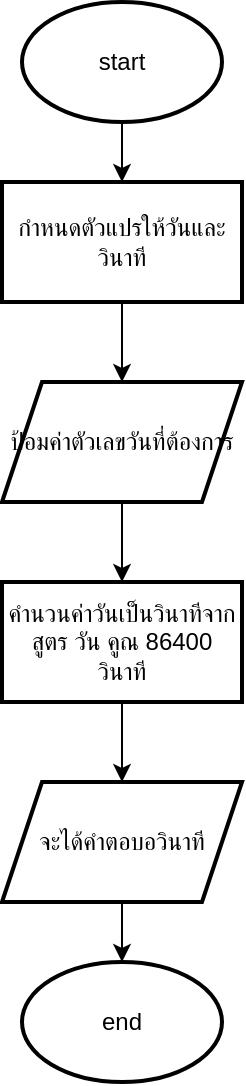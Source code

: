 <mxfile version="24.9.0">
  <diagram name="Page-1" id="raRef1iYdznAiZ_ogh-n">
    <mxGraphModel dx="965" dy="510" grid="1" gridSize="10" guides="1" tooltips="1" connect="1" arrows="1" fold="1" page="1" pageScale="1" pageWidth="850" pageHeight="1100" math="0" shadow="0">
      <root>
        <mxCell id="0" />
        <mxCell id="1" parent="0" />
        <mxCell id="A_0jLxTULJrBuD5DZNzR-3" value="" style="edgeStyle=orthogonalEdgeStyle;rounded=0;orthogonalLoop=1;jettySize=auto;html=1;" edge="1" parent="1" source="A_0jLxTULJrBuD5DZNzR-1" target="A_0jLxTULJrBuD5DZNzR-2">
          <mxGeometry relative="1" as="geometry" />
        </mxCell>
        <mxCell id="A_0jLxTULJrBuD5DZNzR-1" value="start" style="strokeWidth=2;html=1;shape=mxgraph.flowchart.start_1;whiteSpace=wrap;" vertex="1" parent="1">
          <mxGeometry x="410" y="110" width="100" height="60" as="geometry" />
        </mxCell>
        <mxCell id="A_0jLxTULJrBuD5DZNzR-5" value="" style="edgeStyle=orthogonalEdgeStyle;rounded=0;orthogonalLoop=1;jettySize=auto;html=1;" edge="1" parent="1" source="A_0jLxTULJrBuD5DZNzR-2" target="A_0jLxTULJrBuD5DZNzR-4">
          <mxGeometry relative="1" as="geometry" />
        </mxCell>
        <mxCell id="A_0jLxTULJrBuD5DZNzR-2" value="กำหนดตัวแปรให้วันและวินาที" style="whiteSpace=wrap;html=1;strokeWidth=2;" vertex="1" parent="1">
          <mxGeometry x="400" y="200" width="120" height="60" as="geometry" />
        </mxCell>
        <mxCell id="A_0jLxTULJrBuD5DZNzR-7" value="" style="edgeStyle=orthogonalEdgeStyle;rounded=0;orthogonalLoop=1;jettySize=auto;html=1;" edge="1" parent="1" source="A_0jLxTULJrBuD5DZNzR-4" target="A_0jLxTULJrBuD5DZNzR-6">
          <mxGeometry relative="1" as="geometry" />
        </mxCell>
        <mxCell id="A_0jLxTULJrBuD5DZNzR-4" value="ป้อมค่าตัวเลขวันที่ต้องการ" style="shape=parallelogram;perimeter=parallelogramPerimeter;whiteSpace=wrap;html=1;fixedSize=1;strokeWidth=2;" vertex="1" parent="1">
          <mxGeometry x="400" y="300" width="120" height="60" as="geometry" />
        </mxCell>
        <mxCell id="A_0jLxTULJrBuD5DZNzR-9" value="" style="edgeStyle=orthogonalEdgeStyle;rounded=0;orthogonalLoop=1;jettySize=auto;html=1;" edge="1" parent="1" source="A_0jLxTULJrBuD5DZNzR-6" target="A_0jLxTULJrBuD5DZNzR-8">
          <mxGeometry relative="1" as="geometry" />
        </mxCell>
        <mxCell id="A_0jLxTULJrBuD5DZNzR-6" value="คำนวนค่าวันเป็นวินาทีจากสูตร วัน คูณ 86400 วินาที" style="whiteSpace=wrap;html=1;strokeWidth=2;" vertex="1" parent="1">
          <mxGeometry x="400" y="400" width="120" height="60" as="geometry" />
        </mxCell>
        <mxCell id="A_0jLxTULJrBuD5DZNzR-11" value="" style="edgeStyle=orthogonalEdgeStyle;rounded=0;orthogonalLoop=1;jettySize=auto;html=1;" edge="1" parent="1" source="A_0jLxTULJrBuD5DZNzR-8" target="A_0jLxTULJrBuD5DZNzR-10">
          <mxGeometry relative="1" as="geometry" />
        </mxCell>
        <mxCell id="A_0jLxTULJrBuD5DZNzR-8" value="จะได้คำตอบอวินาที" style="shape=parallelogram;perimeter=parallelogramPerimeter;whiteSpace=wrap;html=1;fixedSize=1;strokeWidth=2;" vertex="1" parent="1">
          <mxGeometry x="400" y="500" width="120" height="60" as="geometry" />
        </mxCell>
        <mxCell id="A_0jLxTULJrBuD5DZNzR-10" value="end" style="strokeWidth=2;html=1;shape=mxgraph.flowchart.start_1;whiteSpace=wrap;" vertex="1" parent="1">
          <mxGeometry x="410" y="590" width="100" height="60" as="geometry" />
        </mxCell>
      </root>
    </mxGraphModel>
  </diagram>
</mxfile>

